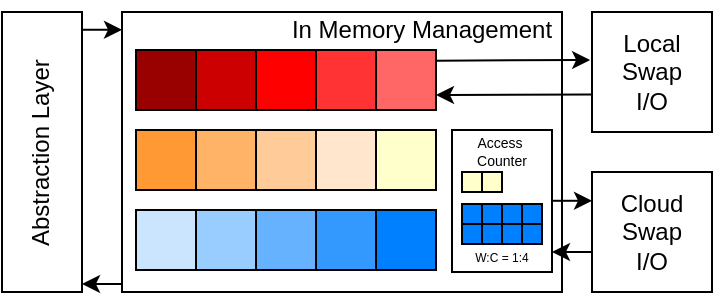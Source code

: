 <mxfile version="24.2.1" type="github">
  <diagram name="第 1 页" id="HtLB6b6OFn8kJMdS9oaq">
    <mxGraphModel dx="478" dy="249" grid="1" gridSize="10" guides="1" tooltips="1" connect="1" arrows="1" fold="1" page="1" pageScale="1" pageWidth="827" pageHeight="1169" math="0" shadow="0">
      <root>
        <mxCell id="0" />
        <mxCell id="1" parent="0" />
        <mxCell id="DjkSS_vf6Q4Myrw3dt_r-2" value="Abstraction Layer" style="rounded=0;whiteSpace=wrap;html=1;textDirection=vertical-rl;rotation=-180;" parent="1" vertex="1">
          <mxGeometry x="200" y="400" width="40" height="140" as="geometry" />
        </mxCell>
        <mxCell id="DjkSS_vf6Q4Myrw3dt_r-3" value="" style="rounded=0;whiteSpace=wrap;html=1;" parent="1" vertex="1">
          <mxGeometry x="260" y="400" width="220" height="140" as="geometry" />
        </mxCell>
        <mxCell id="DjkSS_vf6Q4Myrw3dt_r-4" value="" style="rounded=0;whiteSpace=wrap;html=1;fillColor=#990000;" parent="1" vertex="1">
          <mxGeometry x="267" y="419" width="30" height="30" as="geometry" />
        </mxCell>
        <mxCell id="DjkSS_vf6Q4Myrw3dt_r-5" value="" style="rounded=0;whiteSpace=wrap;html=1;fillColor=#CC0000;" parent="1" vertex="1">
          <mxGeometry x="297" y="419" width="30" height="30" as="geometry" />
        </mxCell>
        <mxCell id="DjkSS_vf6Q4Myrw3dt_r-6" value="" style="rounded=0;whiteSpace=wrap;html=1;fillColor=#FF0000;" parent="1" vertex="1">
          <mxGeometry x="327" y="419" width="30" height="30" as="geometry" />
        </mxCell>
        <mxCell id="DjkSS_vf6Q4Myrw3dt_r-7" value="" style="rounded=0;whiteSpace=wrap;html=1;fillColor=#FF3333;" parent="1" vertex="1">
          <mxGeometry x="357" y="419" width="30" height="30" as="geometry" />
        </mxCell>
        <mxCell id="DjkSS_vf6Q4Myrw3dt_r-8" value="" style="rounded=0;whiteSpace=wrap;html=1;fillColor=#FF6666;" parent="1" vertex="1">
          <mxGeometry x="387" y="419" width="30" height="30" as="geometry" />
        </mxCell>
        <mxCell id="DjkSS_vf6Q4Myrw3dt_r-9" value="" style="rounded=0;whiteSpace=wrap;html=1;fillColor=#FF9933;" parent="1" vertex="1">
          <mxGeometry x="267" y="459" width="30" height="30" as="geometry" />
        </mxCell>
        <mxCell id="DjkSS_vf6Q4Myrw3dt_r-10" value="" style="rounded=0;whiteSpace=wrap;html=1;fillColor=#FFB366;" parent="1" vertex="1">
          <mxGeometry x="297" y="459" width="30" height="30" as="geometry" />
        </mxCell>
        <mxCell id="DjkSS_vf6Q4Myrw3dt_r-11" value="" style="rounded=0;whiteSpace=wrap;html=1;fillColor=#FFCC99;" parent="1" vertex="1">
          <mxGeometry x="327" y="459" width="30" height="30" as="geometry" />
        </mxCell>
        <mxCell id="DjkSS_vf6Q4Myrw3dt_r-12" value="" style="rounded=0;whiteSpace=wrap;html=1;fillColor=#FFE6CC;" parent="1" vertex="1">
          <mxGeometry x="357" y="459" width="30" height="30" as="geometry" />
        </mxCell>
        <mxCell id="DjkSS_vf6Q4Myrw3dt_r-13" value="" style="rounded=0;whiteSpace=wrap;html=1;fillColor=#FFFFCC;" parent="1" vertex="1">
          <mxGeometry x="387" y="459" width="30" height="30" as="geometry" />
        </mxCell>
        <mxCell id="DjkSS_vf6Q4Myrw3dt_r-14" value="" style="rounded=0;whiteSpace=wrap;html=1;fillColor=#CCE5FF;" parent="1" vertex="1">
          <mxGeometry x="267" y="499" width="30" height="30" as="geometry" />
        </mxCell>
        <mxCell id="DjkSS_vf6Q4Myrw3dt_r-15" value="" style="rounded=0;whiteSpace=wrap;html=1;fillColor=#99CCFF;" parent="1" vertex="1">
          <mxGeometry x="297" y="499" width="30" height="30" as="geometry" />
        </mxCell>
        <mxCell id="DjkSS_vf6Q4Myrw3dt_r-16" value="" style="rounded=0;whiteSpace=wrap;html=1;fillColor=#66B2FF;" parent="1" vertex="1">
          <mxGeometry x="327" y="499" width="30" height="30" as="geometry" />
        </mxCell>
        <mxCell id="DjkSS_vf6Q4Myrw3dt_r-17" value="" style="rounded=0;whiteSpace=wrap;html=1;fillColor=#3399FF;" parent="1" vertex="1">
          <mxGeometry x="357" y="499" width="30" height="30" as="geometry" />
        </mxCell>
        <mxCell id="DjkSS_vf6Q4Myrw3dt_r-18" value="" style="rounded=0;whiteSpace=wrap;html=1;fillColor=#007FFF;" parent="1" vertex="1">
          <mxGeometry x="387" y="499" width="30" height="30" as="geometry" />
        </mxCell>
        <mxCell id="DjkSS_vf6Q4Myrw3dt_r-19" value="In Memory Management" style="text;html=1;align=center;verticalAlign=middle;whiteSpace=wrap;rounded=0;" parent="1" vertex="1">
          <mxGeometry x="340" y="394" width="140" height="30" as="geometry" />
        </mxCell>
        <mxCell id="DjkSS_vf6Q4Myrw3dt_r-20" value="" style="rounded=0;whiteSpace=wrap;html=1;" parent="1" vertex="1">
          <mxGeometry x="425" y="459" width="50" height="71" as="geometry" />
        </mxCell>
        <mxCell id="DjkSS_vf6Q4Myrw3dt_r-21" value="Access&amp;nbsp;&lt;div&gt;Counter&lt;/div&gt;" style="text;html=1;align=center;verticalAlign=middle;whiteSpace=wrap;rounded=0;fontSize=7;" parent="1" vertex="1">
          <mxGeometry x="420" y="455" width="60" height="30" as="geometry" />
        </mxCell>
        <mxCell id="DjkSS_vf6Q4Myrw3dt_r-22" value="Local&lt;div&gt;Swap&lt;br&gt;&lt;div&gt;I/O&lt;/div&gt;&lt;/div&gt;" style="rounded=0;whiteSpace=wrap;html=1;" parent="1" vertex="1">
          <mxGeometry x="495" y="400" width="60" height="60" as="geometry" />
        </mxCell>
        <mxCell id="DjkSS_vf6Q4Myrw3dt_r-23" value="Cloud&lt;div&gt;Swap&lt;br&gt;&lt;div&gt;I/O&lt;/div&gt;&lt;/div&gt;" style="rounded=0;whiteSpace=wrap;html=1;" parent="1" vertex="1">
          <mxGeometry x="495" y="480" width="60" height="60" as="geometry" />
        </mxCell>
        <mxCell id="DjkSS_vf6Q4Myrw3dt_r-24" value="" style="endArrow=classic;html=1;rounded=0;exitX=-0.011;exitY=0.786;exitDx=0;exitDy=0;exitPerimeter=0;" parent="1" edge="1">
          <mxGeometry width="50" height="50" relative="1" as="geometry">
            <mxPoint x="240.44" y="408.83" as="sourcePoint" />
            <mxPoint x="260" y="408.87" as="targetPoint" />
          </mxGeometry>
        </mxCell>
        <mxCell id="DjkSS_vf6Q4Myrw3dt_r-25" value="" style="endArrow=classic;html=1;rounded=0;exitX=0.001;exitY=0.82;exitDx=0;exitDy=0;exitPerimeter=0;entryX=-0.003;entryY=0.18;entryDx=0;entryDy=0;entryPerimeter=0;" parent="1" edge="1">
          <mxGeometry width="50" height="50" relative="1" as="geometry">
            <mxPoint x="260.1" y="536.0" as="sourcePoint" />
            <mxPoint x="240.0" y="536.0" as="targetPoint" />
          </mxGeometry>
        </mxCell>
        <mxCell id="DjkSS_vf6Q4Myrw3dt_r-26" value="" style="endArrow=classic;html=1;rounded=0;entryX=0.001;entryY=0.561;entryDx=0;entryDy=0;exitX=1;exitY=0.5;exitDx=0;exitDy=0;entryPerimeter=0;" parent="1" edge="1">
          <mxGeometry width="50" height="50" relative="1" as="geometry">
            <mxPoint x="417" y="424.34" as="sourcePoint" />
            <mxPoint x="494.06" y="424.0" as="targetPoint" />
          </mxGeometry>
        </mxCell>
        <mxCell id="DjkSS_vf6Q4Myrw3dt_r-28" value="" style="endArrow=classic;html=1;rounded=0;" parent="1" edge="1">
          <mxGeometry width="50" height="50" relative="1" as="geometry">
            <mxPoint x="475" y="494.39" as="sourcePoint" />
            <mxPoint x="495" y="494.39" as="targetPoint" />
          </mxGeometry>
        </mxCell>
        <mxCell id="uSxa84uBHgBUShVHVDDS-1" value="" style="endArrow=classic;html=1;rounded=0;entryX=1;entryY=0.75;entryDx=0;entryDy=0;exitX=0.008;exitY=0.688;exitDx=0;exitDy=0;exitPerimeter=0;" parent="1" source="DjkSS_vf6Q4Myrw3dt_r-22" target="DjkSS_vf6Q4Myrw3dt_r-8" edge="1">
          <mxGeometry width="50" height="50" relative="1" as="geometry">
            <mxPoint x="427" y="434.34" as="sourcePoint" />
            <mxPoint x="504.06" y="434.0" as="targetPoint" />
          </mxGeometry>
        </mxCell>
        <mxCell id="uSxa84uBHgBUShVHVDDS-2" value="" style="endArrow=classic;html=1;rounded=0;" parent="1" edge="1">
          <mxGeometry width="50" height="50" relative="1" as="geometry">
            <mxPoint x="495" y="520" as="sourcePoint" />
            <mxPoint x="475" y="520" as="targetPoint" />
          </mxGeometry>
        </mxCell>
        <mxCell id="uSxa84uBHgBUShVHVDDS-3" value="" style="whiteSpace=wrap;html=1;aspect=fixed;fillColor=#ffffcc;" parent="1" vertex="1">
          <mxGeometry x="430" y="480" width="10" height="10" as="geometry" />
        </mxCell>
        <mxCell id="uSxa84uBHgBUShVHVDDS-4" value="" style="whiteSpace=wrap;html=1;aspect=fixed;fillColor=#ffffcc;" parent="1" vertex="1">
          <mxGeometry x="440" y="480" width="10" height="10" as="geometry" />
        </mxCell>
        <mxCell id="uSxa84uBHgBUShVHVDDS-5" value="" style="whiteSpace=wrap;html=1;aspect=fixed;fillColor=#007fff;" parent="1" vertex="1">
          <mxGeometry x="430" y="496" width="10" height="10" as="geometry" />
        </mxCell>
        <mxCell id="uSxa84uBHgBUShVHVDDS-6" value="" style="whiteSpace=wrap;html=1;aspect=fixed;fillColor=#007fff;" parent="1" vertex="1">
          <mxGeometry x="440" y="496" width="10" height="10" as="geometry" />
        </mxCell>
        <mxCell id="uSxa84uBHgBUShVHVDDS-7" value="" style="whiteSpace=wrap;html=1;aspect=fixed;fillColor=#007fff;" parent="1" vertex="1">
          <mxGeometry x="450" y="496" width="10" height="10" as="geometry" />
        </mxCell>
        <mxCell id="uSxa84uBHgBUShVHVDDS-8" value="" style="whiteSpace=wrap;html=1;aspect=fixed;fillColor=#007fff;" parent="1" vertex="1">
          <mxGeometry x="460" y="496" width="10" height="10" as="geometry" />
        </mxCell>
        <mxCell id="uSxa84uBHgBUShVHVDDS-9" value="" style="whiteSpace=wrap;html=1;aspect=fixed;fillColor=#007fff;" parent="1" vertex="1">
          <mxGeometry x="430" y="506" width="10" height="10" as="geometry" />
        </mxCell>
        <mxCell id="uSxa84uBHgBUShVHVDDS-10" value="" style="whiteSpace=wrap;html=1;aspect=fixed;fillColor=#007fff;" parent="1" vertex="1">
          <mxGeometry x="440" y="506" width="10" height="10" as="geometry" />
        </mxCell>
        <mxCell id="uSxa84uBHgBUShVHVDDS-11" value="" style="whiteSpace=wrap;html=1;aspect=fixed;fillColor=#007fff;" parent="1" vertex="1">
          <mxGeometry x="450" y="506" width="10" height="10" as="geometry" />
        </mxCell>
        <mxCell id="uSxa84uBHgBUShVHVDDS-12" value="" style="whiteSpace=wrap;html=1;aspect=fixed;fillColor=#007fff;" parent="1" vertex="1">
          <mxGeometry x="460" y="506" width="10" height="10" as="geometry" />
        </mxCell>
        <mxCell id="uSxa84uBHgBUShVHVDDS-13" value="&lt;font style=&quot;font-size: 6px;&quot;&gt;W:C = 1:4&lt;/font&gt;" style="text;html=1;align=center;verticalAlign=middle;whiteSpace=wrap;rounded=0;" parent="1" vertex="1">
          <mxGeometry x="420" y="506" width="60" height="30" as="geometry" />
        </mxCell>
      </root>
    </mxGraphModel>
  </diagram>
</mxfile>
